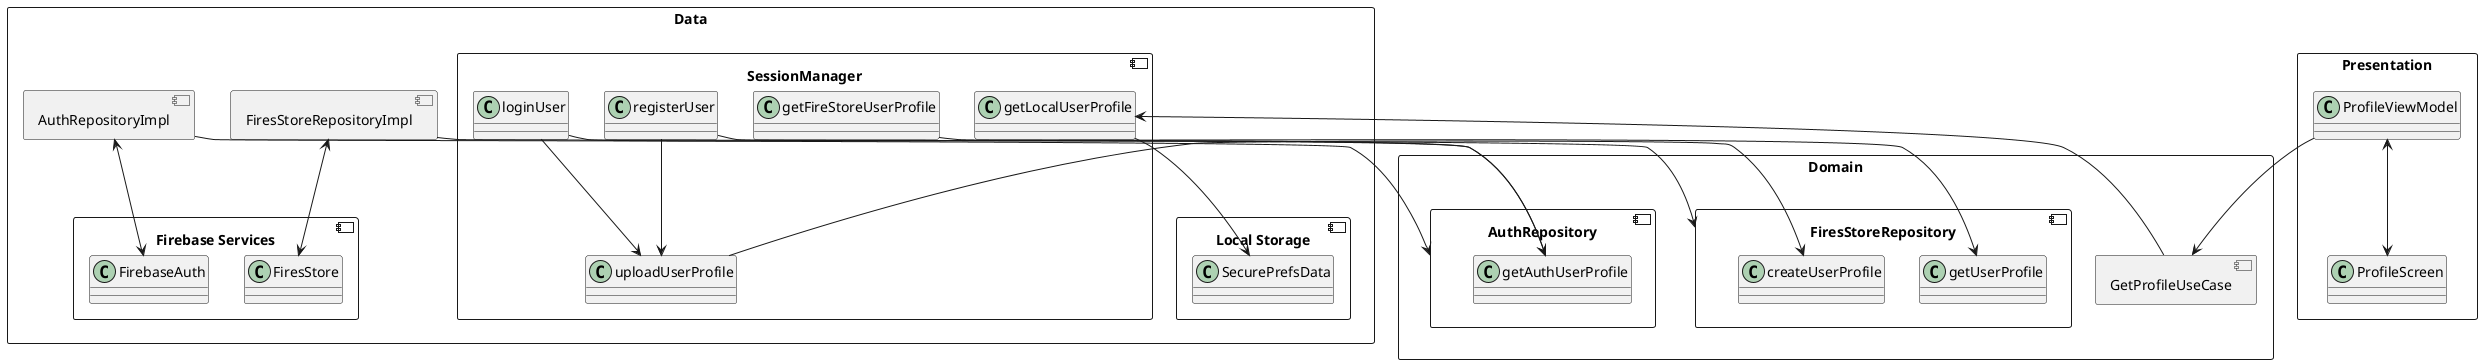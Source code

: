 @startuml
top to bottom direction
rectangle "Data" {
    component "SessionManager" {
        class getLocalUserProfile
        class getFireStoreUserProfile
        class uploadUserProfile
        class registerUser
        class loginUser
    }
    component "FiresStoreRepositoryImpl" {
    }
    component "AuthRepositoryImpl"{
    }
    component "Local Storage" {
        class SecurePrefsData
    }
    component "Firebase Services" {
        class FirebaseAuth
        class FiresStore
    }
}

rectangle "Domain" {
    component GetProfileUseCase {
    }
    component "FiresStoreRepository" {
        class getUserProfile
        class createUserProfile
    }
    component "AuthRepository" {
        class getAuthUserProfile
    }
}

rectangle "Presentation" {
    class ProfileViewModel
    class ProfileScreen
}


ProfileViewModel <--> ProfileScreen
ProfileViewModel --> GetProfileUseCase

GetProfileUseCase --> getLocalUserProfile
getLocalUserProfile --> SecurePrefsData

registerUser --> getAuthUserProfile
loginUser --> getAuthUserProfile
registerUser --> uploadUserProfile
loginUser --> uploadUserProfile


uploadUserProfile --> createUserProfile
getFireStoreUserProfile --> getUserProfile


FiresStoreRepository <-- FiresStoreRepositoryImpl
FiresStoreRepositoryImpl <--> FiresStore

AuthRepository <-- AuthRepositoryImpl
AuthRepositoryImpl <--> FirebaseAuth
@enduml
